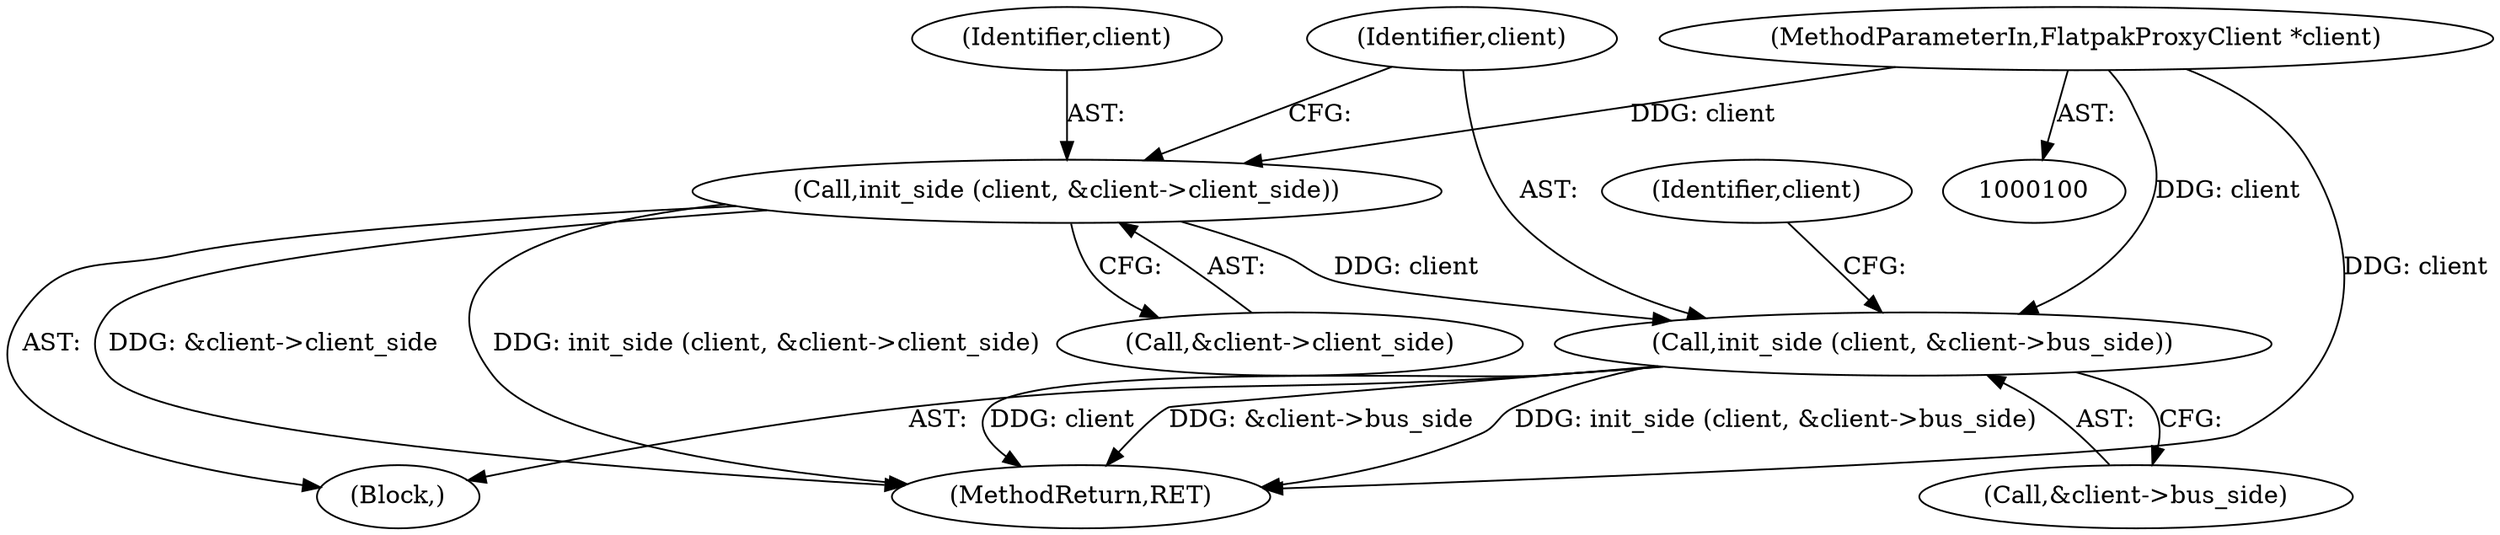 digraph "0_flatpak_52346bf187b5a7f1c0fe9075b328b7ad6abe78f6_1@pointer" {
"1000103" [label="(Call,init_side (client, &client->client_side))"];
"1000101" [label="(MethodParameterIn,FlatpakProxyClient *client)"];
"1000109" [label="(Call,init_side (client, &client->bus_side))"];
"1000104" [label="(Identifier,client)"];
"1000102" [label="(Block,)"];
"1000109" [label="(Call,init_side (client, &client->bus_side))"];
"1000147" [label="(MethodReturn,RET)"];
"1000117" [label="(Identifier,client)"];
"1000110" [label="(Identifier,client)"];
"1000105" [label="(Call,&client->client_side)"];
"1000111" [label="(Call,&client->bus_side)"];
"1000101" [label="(MethodParameterIn,FlatpakProxyClient *client)"];
"1000103" [label="(Call,init_side (client, &client->client_side))"];
"1000103" -> "1000102"  [label="AST: "];
"1000103" -> "1000105"  [label="CFG: "];
"1000104" -> "1000103"  [label="AST: "];
"1000105" -> "1000103"  [label="AST: "];
"1000110" -> "1000103"  [label="CFG: "];
"1000103" -> "1000147"  [label="DDG: &client->client_side"];
"1000103" -> "1000147"  [label="DDG: init_side (client, &client->client_side)"];
"1000101" -> "1000103"  [label="DDG: client"];
"1000103" -> "1000109"  [label="DDG: client"];
"1000101" -> "1000100"  [label="AST: "];
"1000101" -> "1000147"  [label="DDG: client"];
"1000101" -> "1000109"  [label="DDG: client"];
"1000109" -> "1000102"  [label="AST: "];
"1000109" -> "1000111"  [label="CFG: "];
"1000110" -> "1000109"  [label="AST: "];
"1000111" -> "1000109"  [label="AST: "];
"1000117" -> "1000109"  [label="CFG: "];
"1000109" -> "1000147"  [label="DDG: init_side (client, &client->bus_side)"];
"1000109" -> "1000147"  [label="DDG: client"];
"1000109" -> "1000147"  [label="DDG: &client->bus_side"];
}
